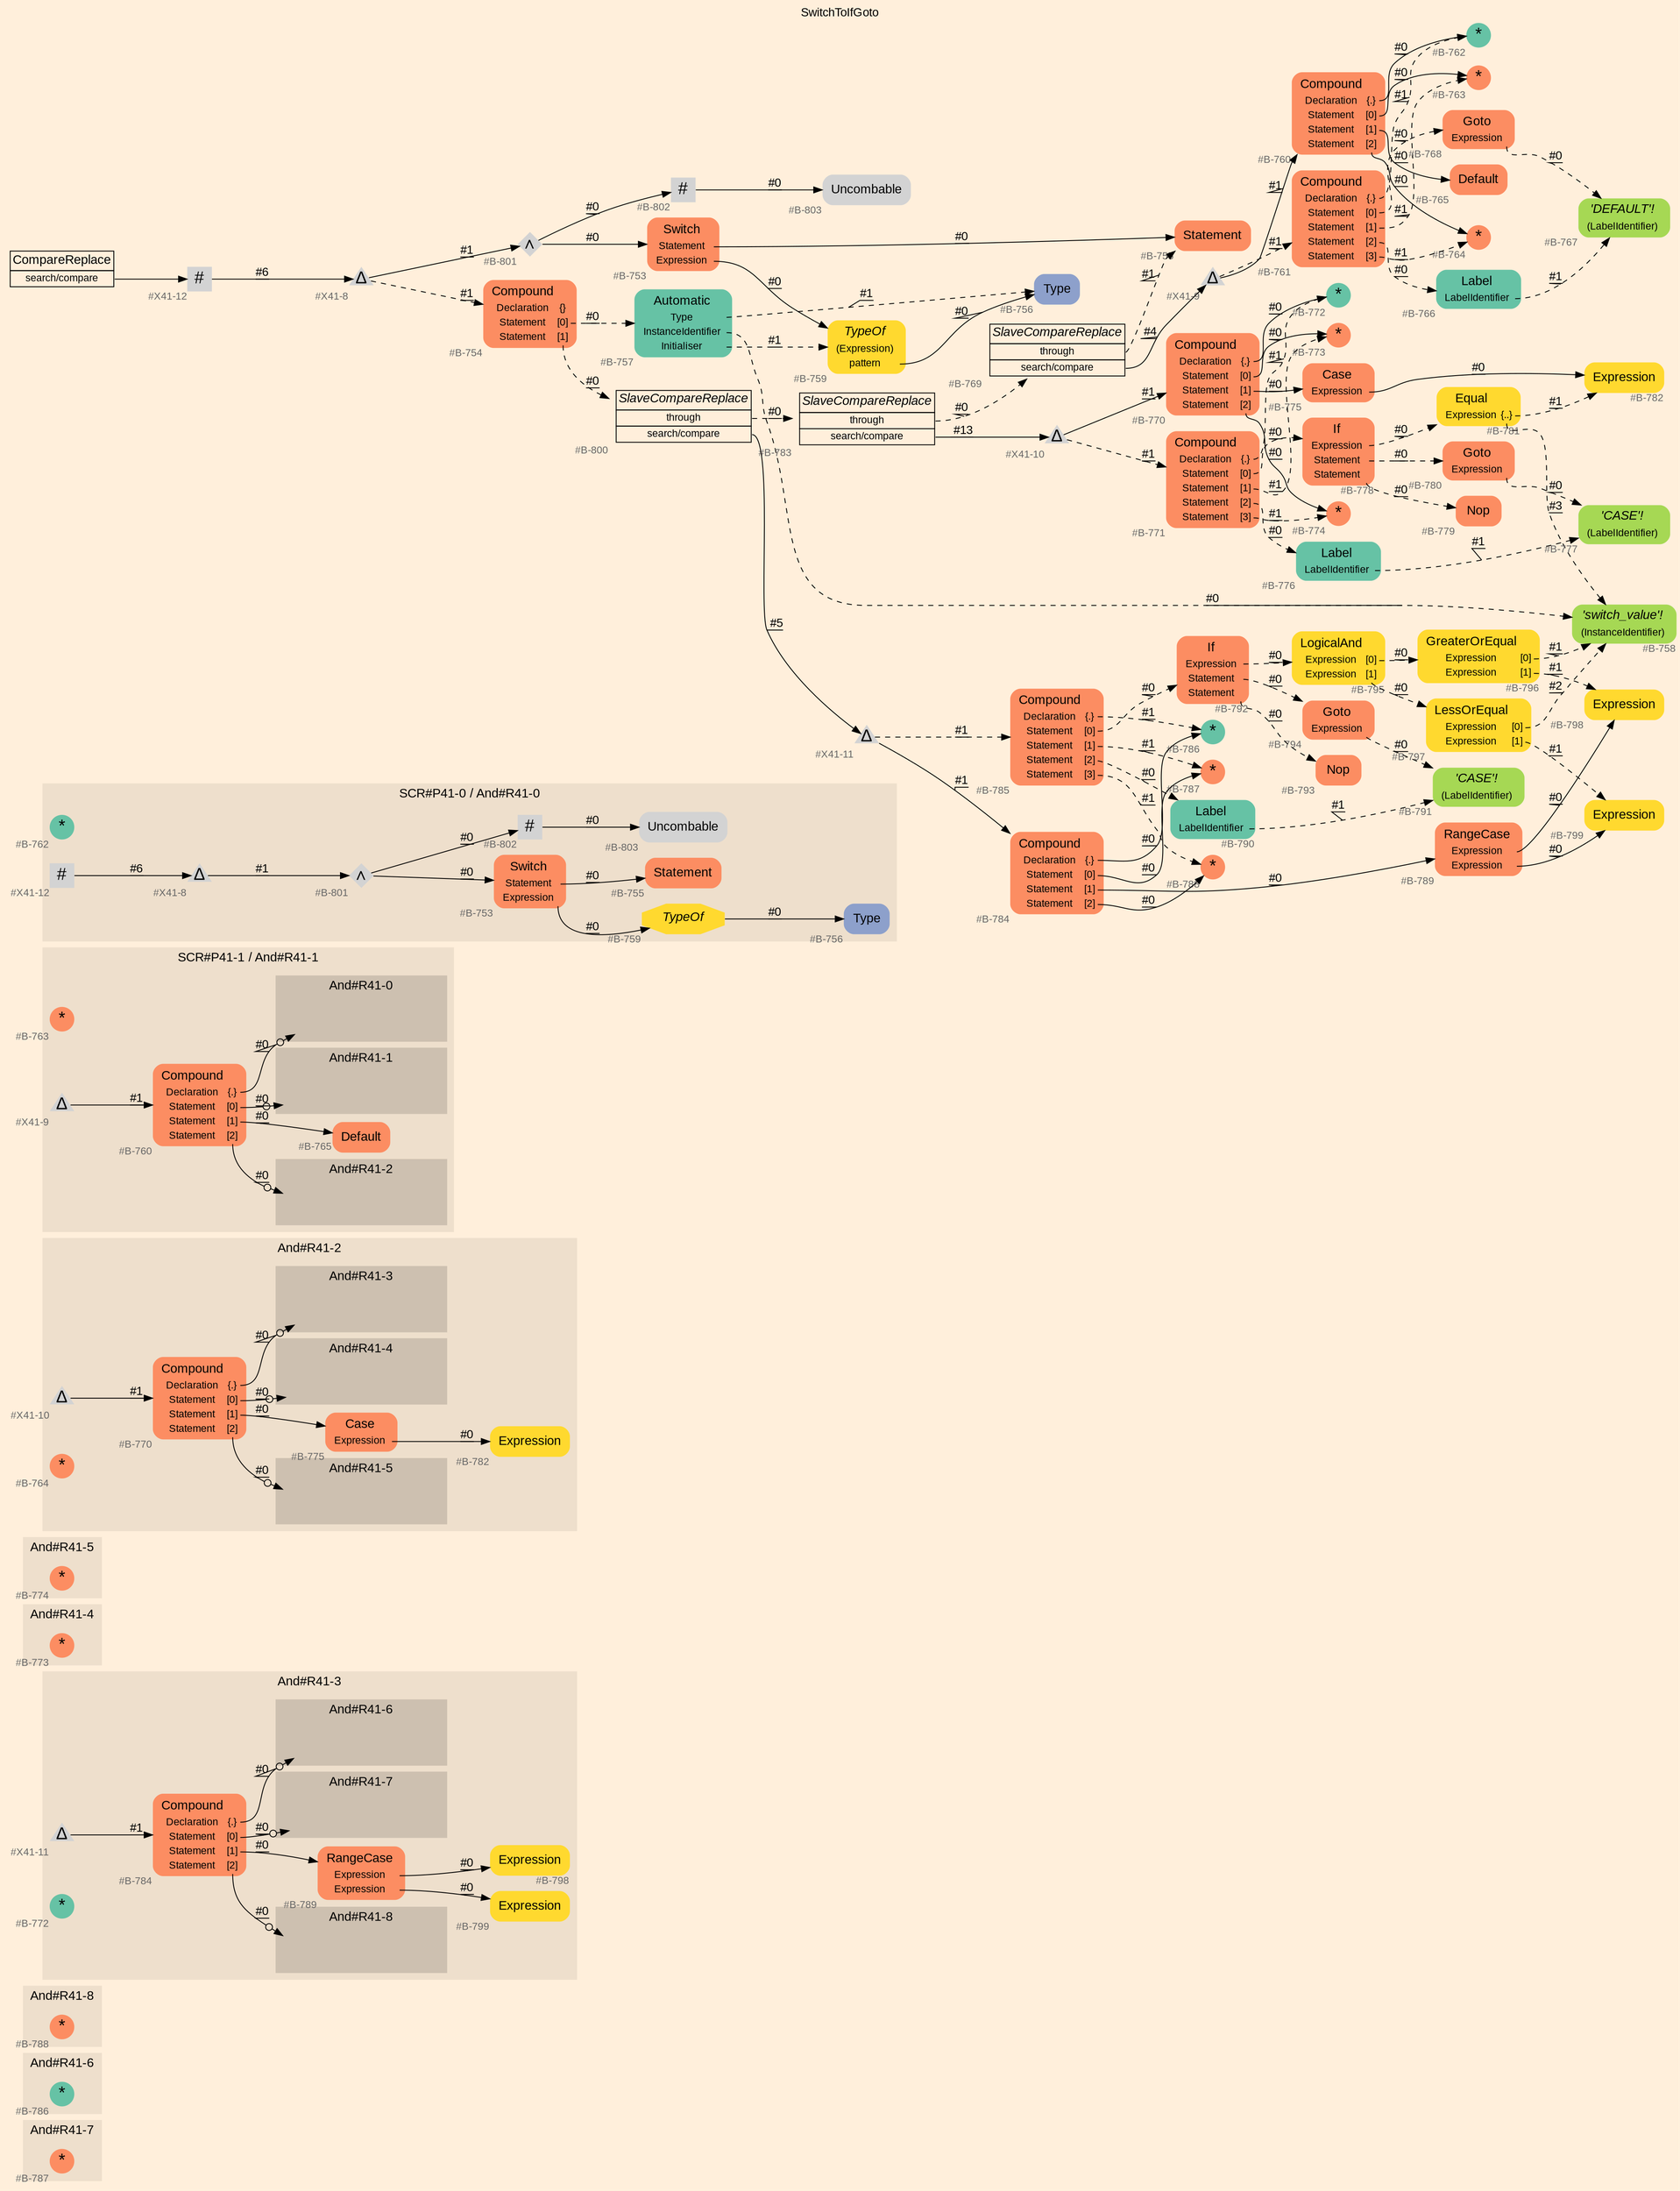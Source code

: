 digraph "SwitchToIfGoto" {
label = "SwitchToIfGoto"
labelloc = t
graph [
    rankdir = "LR"
    ranksep = 0.3
    bgcolor = antiquewhite1
    color = black
    fontcolor = black
    fontname = "Arial"
];
node [
    fontname = "Arial"
];
edge [
    fontname = "Arial"
];

// -------------------- figure And#R41-7 --------------------
// -------- region And#R41-7 ----------
subgraph "clusterAnd#R41-7" {
    label = "And#R41-7"
    style = "filled"
    color = antiquewhite2
    fontsize = "15"
    // -------- block And#R41-7/#B-787 ----------
    "And#R41-7/#B-787" [
        fillcolor = "/set28/2"
        xlabel = "#B-787"
        fontsize = "12"
        fontcolor = grey40
        shape = "circle"
        label = <<FONT COLOR="black" POINT-SIZE="20">*</FONT>>
        style = "filled"
        penwidth = 0.0
        fixedsize = true
        width = 0.4
        height = 0.4
    ];
    
}


// -------------------- figure And#R41-6 --------------------
// -------- region And#R41-6 ----------
subgraph "clusterAnd#R41-6" {
    label = "And#R41-6"
    style = "filled"
    color = antiquewhite2
    fontsize = "15"
    // -------- block And#R41-6/#B-786 ----------
    "And#R41-6/#B-786" [
        fillcolor = "/set28/1"
        xlabel = "#B-786"
        fontsize = "12"
        fontcolor = grey40
        shape = "circle"
        label = <<FONT COLOR="black" POINT-SIZE="20">*</FONT>>
        style = "filled"
        penwidth = 0.0
        fixedsize = true
        width = 0.4
        height = 0.4
    ];
    
}


// -------------------- figure And#R41-8 --------------------
// -------- region And#R41-8 ----------
subgraph "clusterAnd#R41-8" {
    label = "And#R41-8"
    style = "filled"
    color = antiquewhite2
    fontsize = "15"
    // -------- block And#R41-8/#B-788 ----------
    "And#R41-8/#B-788" [
        fillcolor = "/set28/2"
        xlabel = "#B-788"
        fontsize = "12"
        fontcolor = grey40
        shape = "circle"
        label = <<FONT COLOR="black" POINT-SIZE="20">*</FONT>>
        style = "filled"
        penwidth = 0.0
        fixedsize = true
        width = 0.4
        height = 0.4
    ];
    
}


// -------------------- figure And#R41-3 --------------------
// -------- region And#R41-3 ----------
subgraph "clusterAnd#R41-3" {
    label = "SCR#P41-3 / And#R41-3"
    style = "filled"
    color = antiquewhite2
    fontsize = "15"
    // -------- block And#R41-3/#B-798 ----------
    "And#R41-3/#B-798" [
        fillcolor = "/set28/6"
        xlabel = "#B-798"
        fontsize = "12"
        fontcolor = grey40
        shape = "plaintext"
        label = <<TABLE BORDER="0" CELLBORDER="0" CELLSPACING="0">
         <TR><TD><FONT COLOR="black" POINT-SIZE="15">Expression</FONT></TD></TR>
        </TABLE>>
        style = "rounded,filled"
    ];
    
    // -------- block And#R41-3/#B-799 ----------
    "And#R41-3/#B-799" [
        fillcolor = "/set28/6"
        xlabel = "#B-799"
        fontsize = "12"
        fontcolor = grey40
        shape = "plaintext"
        label = <<TABLE BORDER="0" CELLBORDER="0" CELLSPACING="0">
         <TR><TD><FONT COLOR="black" POINT-SIZE="15">Expression</FONT></TD></TR>
        </TABLE>>
        style = "rounded,filled"
    ];
    
    // -------- block And#R41-3/#B-784 ----------
    "And#R41-3/#B-784" [
        fillcolor = "/set28/2"
        xlabel = "#B-784"
        fontsize = "12"
        fontcolor = grey40
        shape = "plaintext"
        label = <<TABLE BORDER="0" CELLBORDER="0" CELLSPACING="0">
         <TR><TD><FONT COLOR="black" POINT-SIZE="15">Compound</FONT></TD></TR>
         <TR><TD><FONT COLOR="black" POINT-SIZE="12">Declaration</FONT></TD><TD PORT="port0"><FONT COLOR="black" POINT-SIZE="12">{.}</FONT></TD></TR>
         <TR><TD><FONT COLOR="black" POINT-SIZE="12">Statement</FONT></TD><TD PORT="port1"><FONT COLOR="black" POINT-SIZE="12">[0]</FONT></TD></TR>
         <TR><TD><FONT COLOR="black" POINT-SIZE="12">Statement</FONT></TD><TD PORT="port2"><FONT COLOR="black" POINT-SIZE="12">[1]</FONT></TD></TR>
         <TR><TD><FONT COLOR="black" POINT-SIZE="12">Statement</FONT></TD><TD PORT="port3"><FONT COLOR="black" POINT-SIZE="12">[2]</FONT></TD></TR>
        </TABLE>>
        style = "rounded,filled"
    ];
    
    // -------- block And#R41-3/#B-789 ----------
    "And#R41-3/#B-789" [
        fillcolor = "/set28/2"
        xlabel = "#B-789"
        fontsize = "12"
        fontcolor = grey40
        shape = "plaintext"
        label = <<TABLE BORDER="0" CELLBORDER="0" CELLSPACING="0">
         <TR><TD><FONT COLOR="black" POINT-SIZE="15">RangeCase</FONT></TD></TR>
         <TR><TD><FONT COLOR="black" POINT-SIZE="12">Expression</FONT></TD><TD PORT="port0"></TD></TR>
         <TR><TD><FONT COLOR="black" POINT-SIZE="12">Expression</FONT></TD><TD PORT="port1"></TD></TR>
        </TABLE>>
        style = "rounded,filled"
    ];
    
    // -------- block And#R41-3/#X41-11 ----------
    "And#R41-3/#X41-11" [
        xlabel = "#X41-11"
        fontsize = "12"
        fontcolor = grey40
        shape = "triangle"
        label = <<FONT COLOR="black" POINT-SIZE="20">Δ</FONT>>
        style = "filled"
        penwidth = 0.0
        fixedsize = true
        width = 0.4
        height = 0.4
    ];
    
    // -------- region And#R41-3/And#R41-6 ----------
    subgraph "clusterAnd#R41-3/And#R41-6" {
        label = "And#R41-6"
        style = "filled"
        color = antiquewhite3
        fontsize = "15"
        // -------- block And#R41-3/And#R41-6/#B-786 ----------
        "And#R41-3/And#R41-6/#B-786" [
            fillcolor = "/set28/1"
            xlabel = "#B-786"
            fontsize = "12"
            fontcolor = grey40
            shape = "none"
            style = "invisible"
        ];
        
    }
    
    // -------- region And#R41-3/And#R41-7 ----------
    subgraph "clusterAnd#R41-3/And#R41-7" {
        label = "And#R41-7"
        style = "filled"
        color = antiquewhite3
        fontsize = "15"
        // -------- block And#R41-3/And#R41-7/#B-787 ----------
        "And#R41-3/And#R41-7/#B-787" [
            fillcolor = "/set28/2"
            xlabel = "#B-787"
            fontsize = "12"
            fontcolor = grey40
            shape = "none"
            style = "invisible"
        ];
        
    }
    
    // -------- region And#R41-3/And#R41-8 ----------
    subgraph "clusterAnd#R41-3/And#R41-8" {
        label = "And#R41-8"
        style = "filled"
        color = antiquewhite3
        fontsize = "15"
        // -------- block And#R41-3/And#R41-8/#B-788 ----------
        "And#R41-3/And#R41-8/#B-788" [
            fillcolor = "/set28/2"
            xlabel = "#B-788"
            fontsize = "12"
            fontcolor = grey40
            shape = "none"
            style = "invisible"
        ];
        
    }
    
}

"And#R41-3/#B-784":port0 -> "And#R41-3/And#R41-6/#B-786" [
    arrowhead="normalnoneodot"
    label = "#0"
    decorate = true
    color = black
    fontcolor = black
];

"And#R41-3/#B-784":port1 -> "And#R41-3/And#R41-7/#B-787" [
    arrowhead="normalnoneodot"
    label = "#0"
    decorate = true
    color = black
    fontcolor = black
];

"And#R41-3/#B-784":port2 -> "And#R41-3/#B-789" [
    label = "#0"
    decorate = true
    color = black
    fontcolor = black
];

"And#R41-3/#B-784":port3 -> "And#R41-3/And#R41-8/#B-788" [
    arrowhead="normalnoneodot"
    label = "#0"
    decorate = true
    color = black
    fontcolor = black
];

"And#R41-3/#B-789":port0 -> "And#R41-3/#B-798" [
    label = "#0"
    decorate = true
    color = black
    fontcolor = black
];

"And#R41-3/#B-789":port1 -> "And#R41-3/#B-799" [
    label = "#0"
    decorate = true
    color = black
    fontcolor = black
];

"And#R41-3/#X41-11" -> "And#R41-3/#B-784" [
    label = "#1"
    decorate = true
    color = black
    fontcolor = black
];


// -------------------- figure And#R41-4 --------------------
// -------- region And#R41-4 ----------
subgraph "clusterAnd#R41-4" {
    label = "And#R41-4"
    style = "filled"
    color = antiquewhite2
    fontsize = "15"
    // -------- block And#R41-4/#B-773 ----------
    "And#R41-4/#B-773" [
        fillcolor = "/set28/2"
        xlabel = "#B-773"
        fontsize = "12"
        fontcolor = grey40
        shape = "circle"
        label = <<FONT COLOR="black" POINT-SIZE="20">*</FONT>>
        style = "filled"
        penwidth = 0.0
        fixedsize = true
        width = 0.4
        height = 0.4
    ];
    
}


// -------------------- figure And#R41-3 --------------------
// -------- region And#R41-3 ----------
subgraph "clusterAnd#R41-3" {
    label = "And#R41-3"
    style = "filled"
    color = antiquewhite2
    fontsize = "15"
    // -------- block And#R41-3/#B-772 ----------
    "And#R41-3/#B-772" [
        fillcolor = "/set28/1"
        xlabel = "#B-772"
        fontsize = "12"
        fontcolor = grey40
        shape = "circle"
        label = <<FONT COLOR="black" POINT-SIZE="20">*</FONT>>
        style = "filled"
        penwidth = 0.0
        fixedsize = true
        width = 0.4
        height = 0.4
    ];
    
}


// -------------------- figure And#R41-5 --------------------
// -------- region And#R41-5 ----------
subgraph "clusterAnd#R41-5" {
    label = "And#R41-5"
    style = "filled"
    color = antiquewhite2
    fontsize = "15"
    // -------- block And#R41-5/#B-774 ----------
    "And#R41-5/#B-774" [
        fillcolor = "/set28/2"
        xlabel = "#B-774"
        fontsize = "12"
        fontcolor = grey40
        shape = "circle"
        label = <<FONT COLOR="black" POINT-SIZE="20">*</FONT>>
        style = "filled"
        penwidth = 0.0
        fixedsize = true
        width = 0.4
        height = 0.4
    ];
    
}


// -------------------- figure And#R41-2 --------------------
// -------- region And#R41-2 ----------
subgraph "clusterAnd#R41-2" {
    label = "SCR#P41-2 / And#R41-2"
    style = "filled"
    color = antiquewhite2
    fontsize = "15"
    // -------- block And#R41-2/#B-775 ----------
    "And#R41-2/#B-775" [
        fillcolor = "/set28/2"
        xlabel = "#B-775"
        fontsize = "12"
        fontcolor = grey40
        shape = "plaintext"
        label = <<TABLE BORDER="0" CELLBORDER="0" CELLSPACING="0">
         <TR><TD><FONT COLOR="black" POINT-SIZE="15">Case</FONT></TD></TR>
         <TR><TD><FONT COLOR="black" POINT-SIZE="12">Expression</FONT></TD><TD PORT="port0"></TD></TR>
        </TABLE>>
        style = "rounded,filled"
    ];
    
    // -------- block And#R41-2/#B-782 ----------
    "And#R41-2/#B-782" [
        fillcolor = "/set28/6"
        xlabel = "#B-782"
        fontsize = "12"
        fontcolor = grey40
        shape = "plaintext"
        label = <<TABLE BORDER="0" CELLBORDER="0" CELLSPACING="0">
         <TR><TD><FONT COLOR="black" POINT-SIZE="15">Expression</FONT></TD></TR>
        </TABLE>>
        style = "rounded,filled"
    ];
    
    // -------- block And#R41-2/#B-770 ----------
    "And#R41-2/#B-770" [
        fillcolor = "/set28/2"
        xlabel = "#B-770"
        fontsize = "12"
        fontcolor = grey40
        shape = "plaintext"
        label = <<TABLE BORDER="0" CELLBORDER="0" CELLSPACING="0">
         <TR><TD><FONT COLOR="black" POINT-SIZE="15">Compound</FONT></TD></TR>
         <TR><TD><FONT COLOR="black" POINT-SIZE="12">Declaration</FONT></TD><TD PORT="port0"><FONT COLOR="black" POINT-SIZE="12">{.}</FONT></TD></TR>
         <TR><TD><FONT COLOR="black" POINT-SIZE="12">Statement</FONT></TD><TD PORT="port1"><FONT COLOR="black" POINT-SIZE="12">[0]</FONT></TD></TR>
         <TR><TD><FONT COLOR="black" POINT-SIZE="12">Statement</FONT></TD><TD PORT="port2"><FONT COLOR="black" POINT-SIZE="12">[1]</FONT></TD></TR>
         <TR><TD><FONT COLOR="black" POINT-SIZE="12">Statement</FONT></TD><TD PORT="port3"><FONT COLOR="black" POINT-SIZE="12">[2]</FONT></TD></TR>
        </TABLE>>
        style = "rounded,filled"
    ];
    
    // -------- block And#R41-2/#X41-10 ----------
    "And#R41-2/#X41-10" [
        xlabel = "#X41-10"
        fontsize = "12"
        fontcolor = grey40
        shape = "triangle"
        label = <<FONT COLOR="black" POINT-SIZE="20">Δ</FONT>>
        style = "filled"
        penwidth = 0.0
        fixedsize = true
        width = 0.4
        height = 0.4
    ];
    
    // -------- region And#R41-2/And#R41-3 ----------
    subgraph "clusterAnd#R41-2/And#R41-3" {
        label = "And#R41-3"
        style = "filled"
        color = antiquewhite3
        fontsize = "15"
        // -------- block And#R41-2/And#R41-3/#B-772 ----------
        "And#R41-2/And#R41-3/#B-772" [
            fillcolor = "/set28/1"
            xlabel = "#B-772"
            fontsize = "12"
            fontcolor = grey40
            shape = "none"
            style = "invisible"
        ];
        
    }
    
    // -------- region And#R41-2/And#R41-4 ----------
    subgraph "clusterAnd#R41-2/And#R41-4" {
        label = "And#R41-4"
        style = "filled"
        color = antiquewhite3
        fontsize = "15"
        // -------- block And#R41-2/And#R41-4/#B-773 ----------
        "And#R41-2/And#R41-4/#B-773" [
            fillcolor = "/set28/2"
            xlabel = "#B-773"
            fontsize = "12"
            fontcolor = grey40
            shape = "none"
            style = "invisible"
        ];
        
    }
    
    // -------- region And#R41-2/And#R41-5 ----------
    subgraph "clusterAnd#R41-2/And#R41-5" {
        label = "And#R41-5"
        style = "filled"
        color = antiquewhite3
        fontsize = "15"
        // -------- block And#R41-2/And#R41-5/#B-774 ----------
        "And#R41-2/And#R41-5/#B-774" [
            fillcolor = "/set28/2"
            xlabel = "#B-774"
            fontsize = "12"
            fontcolor = grey40
            shape = "none"
            style = "invisible"
        ];
        
    }
    
}

"And#R41-2/#B-775":port0 -> "And#R41-2/#B-782" [
    label = "#0"
    decorate = true
    color = black
    fontcolor = black
];

"And#R41-2/#B-770":port0 -> "And#R41-2/And#R41-3/#B-772" [
    arrowhead="normalnoneodot"
    label = "#0"
    decorate = true
    color = black
    fontcolor = black
];

"And#R41-2/#B-770":port1 -> "And#R41-2/And#R41-4/#B-773" [
    arrowhead="normalnoneodot"
    label = "#0"
    decorate = true
    color = black
    fontcolor = black
];

"And#R41-2/#B-770":port2 -> "And#R41-2/#B-775" [
    label = "#0"
    decorate = true
    color = black
    fontcolor = black
];

"And#R41-2/#B-770":port3 -> "And#R41-2/And#R41-5/#B-774" [
    arrowhead="normalnoneodot"
    label = "#0"
    decorate = true
    color = black
    fontcolor = black
];

"And#R41-2/#X41-10" -> "And#R41-2/#B-770" [
    label = "#1"
    decorate = true
    color = black
    fontcolor = black
];


// -------------------- figure And#R41-1 --------------------
// -------- region And#R41-1 ----------
subgraph "clusterAnd#R41-1" {
    label = "And#R41-1"
    style = "filled"
    color = antiquewhite2
    fontsize = "15"
    // -------- block And#R41-1/#B-763 ----------
    "And#R41-1/#B-763" [
        fillcolor = "/set28/2"
        xlabel = "#B-763"
        fontsize = "12"
        fontcolor = grey40
        shape = "circle"
        label = <<FONT COLOR="black" POINT-SIZE="20">*</FONT>>
        style = "filled"
        penwidth = 0.0
        fixedsize = true
        width = 0.4
        height = 0.4
    ];
    
}


// -------------------- figure And#R41-0 --------------------
// -------- region And#R41-0 ----------
subgraph "clusterAnd#R41-0" {
    label = "And#R41-0"
    style = "filled"
    color = antiquewhite2
    fontsize = "15"
    // -------- block And#R41-0/#B-762 ----------
    "And#R41-0/#B-762" [
        fillcolor = "/set28/1"
        xlabel = "#B-762"
        fontsize = "12"
        fontcolor = grey40
        shape = "circle"
        label = <<FONT COLOR="black" POINT-SIZE="20">*</FONT>>
        style = "filled"
        penwidth = 0.0
        fixedsize = true
        width = 0.4
        height = 0.4
    ];
    
}


// -------------------- figure And#R41-2 --------------------
// -------- region And#R41-2 ----------
subgraph "clusterAnd#R41-2" {
    label = "And#R41-2"
    style = "filled"
    color = antiquewhite2
    fontsize = "15"
    // -------- block And#R41-2/#B-764 ----------
    "And#R41-2/#B-764" [
        fillcolor = "/set28/2"
        xlabel = "#B-764"
        fontsize = "12"
        fontcolor = grey40
        shape = "circle"
        label = <<FONT COLOR="black" POINT-SIZE="20">*</FONT>>
        style = "filled"
        penwidth = 0.0
        fixedsize = true
        width = 0.4
        height = 0.4
    ];
    
}


// -------------------- figure And#R41-1 --------------------
// -------- region And#R41-1 ----------
subgraph "clusterAnd#R41-1" {
    label = "SCR#P41-1 / And#R41-1"
    style = "filled"
    color = antiquewhite2
    fontsize = "15"
    // -------- block And#R41-1/#B-760 ----------
    "And#R41-1/#B-760" [
        fillcolor = "/set28/2"
        xlabel = "#B-760"
        fontsize = "12"
        fontcolor = grey40
        shape = "plaintext"
        label = <<TABLE BORDER="0" CELLBORDER="0" CELLSPACING="0">
         <TR><TD><FONT COLOR="black" POINT-SIZE="15">Compound</FONT></TD></TR>
         <TR><TD><FONT COLOR="black" POINT-SIZE="12">Declaration</FONT></TD><TD PORT="port0"><FONT COLOR="black" POINT-SIZE="12">{.}</FONT></TD></TR>
         <TR><TD><FONT COLOR="black" POINT-SIZE="12">Statement</FONT></TD><TD PORT="port1"><FONT COLOR="black" POINT-SIZE="12">[0]</FONT></TD></TR>
         <TR><TD><FONT COLOR="black" POINT-SIZE="12">Statement</FONT></TD><TD PORT="port2"><FONT COLOR="black" POINT-SIZE="12">[1]</FONT></TD></TR>
         <TR><TD><FONT COLOR="black" POINT-SIZE="12">Statement</FONT></TD><TD PORT="port3"><FONT COLOR="black" POINT-SIZE="12">[2]</FONT></TD></TR>
        </TABLE>>
        style = "rounded,filled"
    ];
    
    // -------- block And#R41-1/#X41-9 ----------
    "And#R41-1/#X41-9" [
        xlabel = "#X41-9"
        fontsize = "12"
        fontcolor = grey40
        shape = "triangle"
        label = <<FONT COLOR="black" POINT-SIZE="20">Δ</FONT>>
        style = "filled"
        penwidth = 0.0
        fixedsize = true
        width = 0.4
        height = 0.4
    ];
    
    // -------- block And#R41-1/#B-765 ----------
    "And#R41-1/#B-765" [
        fillcolor = "/set28/2"
        xlabel = "#B-765"
        fontsize = "12"
        fontcolor = grey40
        shape = "plaintext"
        label = <<TABLE BORDER="0" CELLBORDER="0" CELLSPACING="0">
         <TR><TD><FONT COLOR="black" POINT-SIZE="15">Default</FONT></TD></TR>
        </TABLE>>
        style = "rounded,filled"
    ];
    
    // -------- region And#R41-1/And#R41-0 ----------
    subgraph "clusterAnd#R41-1/And#R41-0" {
        label = "And#R41-0"
        style = "filled"
        color = antiquewhite3
        fontsize = "15"
        // -------- block And#R41-1/And#R41-0/#B-762 ----------
        "And#R41-1/And#R41-0/#B-762" [
            fillcolor = "/set28/1"
            xlabel = "#B-762"
            fontsize = "12"
            fontcolor = grey40
            shape = "none"
            style = "invisible"
        ];
        
    }
    
    // -------- region And#R41-1/And#R41-1 ----------
    subgraph "clusterAnd#R41-1/And#R41-1" {
        label = "And#R41-1"
        style = "filled"
        color = antiquewhite3
        fontsize = "15"
        // -------- block And#R41-1/And#R41-1/#B-763 ----------
        "And#R41-1/And#R41-1/#B-763" [
            fillcolor = "/set28/2"
            xlabel = "#B-763"
            fontsize = "12"
            fontcolor = grey40
            shape = "none"
            style = "invisible"
        ];
        
    }
    
    // -------- region And#R41-1/And#R41-2 ----------
    subgraph "clusterAnd#R41-1/And#R41-2" {
        label = "And#R41-2"
        style = "filled"
        color = antiquewhite3
        fontsize = "15"
        // -------- block And#R41-1/And#R41-2/#B-764 ----------
        "And#R41-1/And#R41-2/#B-764" [
            fillcolor = "/set28/2"
            xlabel = "#B-764"
            fontsize = "12"
            fontcolor = grey40
            shape = "none"
            style = "invisible"
        ];
        
    }
    
}

"And#R41-1/#B-760":port0 -> "And#R41-1/And#R41-0/#B-762" [
    arrowhead="normalnoneodot"
    label = "#0"
    decorate = true
    color = black
    fontcolor = black
];

"And#R41-1/#B-760":port1 -> "And#R41-1/And#R41-1/#B-763" [
    arrowhead="normalnoneodot"
    label = "#0"
    decorate = true
    color = black
    fontcolor = black
];

"And#R41-1/#B-760":port2 -> "And#R41-1/#B-765" [
    label = "#0"
    decorate = true
    color = black
    fontcolor = black
];

"And#R41-1/#B-760":port3 -> "And#R41-1/And#R41-2/#B-764" [
    arrowhead="normalnoneodot"
    label = "#0"
    decorate = true
    color = black
    fontcolor = black
];

"And#R41-1/#X41-9" -> "And#R41-1/#B-760" [
    label = "#1"
    decorate = true
    color = black
    fontcolor = black
];


// -------------------- figure And#R41-0 --------------------
// -------- region And#R41-0 ----------
subgraph "clusterAnd#R41-0" {
    label = "SCR#P41-0 / And#R41-0"
    style = "filled"
    color = antiquewhite2
    fontsize = "15"
    // -------- block And#R41-0/#B-753 ----------
    "And#R41-0/#B-753" [
        fillcolor = "/set28/2"
        xlabel = "#B-753"
        fontsize = "12"
        fontcolor = grey40
        shape = "plaintext"
        label = <<TABLE BORDER="0" CELLBORDER="0" CELLSPACING="0">
         <TR><TD><FONT COLOR="black" POINT-SIZE="15">Switch</FONT></TD></TR>
         <TR><TD><FONT COLOR="black" POINT-SIZE="12">Statement</FONT></TD><TD PORT="port0"></TD></TR>
         <TR><TD><FONT COLOR="black" POINT-SIZE="12">Expression</FONT></TD><TD PORT="port1"></TD></TR>
        </TABLE>>
        style = "rounded,filled"
    ];
    
    // -------- block And#R41-0/#X41-12 ----------
    "And#R41-0/#X41-12" [
        xlabel = "#X41-12"
        fontsize = "12"
        fontcolor = grey40
        shape = "square"
        label = <<FONT COLOR="black" POINT-SIZE="20">#</FONT>>
        style = "filled"
        penwidth = 0.0
        fixedsize = true
        width = 0.4
        height = 0.4
    ];
    
    // -------- block And#R41-0/#B-802 ----------
    "And#R41-0/#B-802" [
        xlabel = "#B-802"
        fontsize = "12"
        fontcolor = grey40
        shape = "square"
        label = <<FONT COLOR="black" POINT-SIZE="20">#</FONT>>
        style = "filled"
        penwidth = 0.0
        fixedsize = true
        width = 0.4
        height = 0.4
    ];
    
    // -------- block And#R41-0/#X41-8 ----------
    "And#R41-0/#X41-8" [
        xlabel = "#X41-8"
        fontsize = "12"
        fontcolor = grey40
        shape = "triangle"
        label = <<FONT COLOR="black" POINT-SIZE="20">Δ</FONT>>
        style = "filled"
        penwidth = 0.0
        fixedsize = true
        width = 0.4
        height = 0.4
    ];
    
    // -------- block And#R41-0/#B-801 ----------
    "And#R41-0/#B-801" [
        xlabel = "#B-801"
        fontsize = "12"
        fontcolor = grey40
        shape = "diamond"
        label = <<FONT COLOR="black" POINT-SIZE="20">∧</FONT>>
        style = "filled"
        penwidth = 0.0
        fixedsize = true
        width = 0.4
        height = 0.4
    ];
    
    // -------- block And#R41-0/#B-755 ----------
    "And#R41-0/#B-755" [
        fillcolor = "/set28/2"
        xlabel = "#B-755"
        fontsize = "12"
        fontcolor = grey40
        shape = "plaintext"
        label = <<TABLE BORDER="0" CELLBORDER="0" CELLSPACING="0">
         <TR><TD><FONT COLOR="black" POINT-SIZE="15">Statement</FONT></TD></TR>
        </TABLE>>
        style = "rounded,filled"
    ];
    
    // -------- block And#R41-0/#B-803 ----------
    "And#R41-0/#B-803" [
        xlabel = "#B-803"
        fontsize = "12"
        fontcolor = grey40
        shape = "plaintext"
        label = <<TABLE BORDER="0" CELLBORDER="0" CELLSPACING="0">
         <TR><TD><FONT COLOR="black" POINT-SIZE="15">Uncombable</FONT></TD></TR>
        </TABLE>>
        style = "rounded,filled"
    ];
    
    // -------- block And#R41-0/#B-756 ----------
    "And#R41-0/#B-756" [
        fillcolor = "/set28/3"
        xlabel = "#B-756"
        fontsize = "12"
        fontcolor = grey40
        shape = "plaintext"
        label = <<TABLE BORDER="0" CELLBORDER="0" CELLSPACING="0">
         <TR><TD><FONT COLOR="black" POINT-SIZE="15">Type</FONT></TD></TR>
        </TABLE>>
        style = "rounded,filled"
    ];
    
    // -------- block And#R41-0/#B-759 ----------
    "And#R41-0/#B-759" [
        fillcolor = "/set28/6"
        xlabel = "#B-759"
        fontsize = "12"
        fontcolor = grey40
        shape = "octagon"
        label = <<FONT COLOR="black" POINT-SIZE="15"><I>TypeOf</I></FONT>>
        style = "filled"
        penwidth = 0.0
    ];
    
}

"And#R41-0/#B-753":port0 -> "And#R41-0/#B-755" [
    label = "#0"
    decorate = true
    color = black
    fontcolor = black
];

"And#R41-0/#B-753":port1 -> "And#R41-0/#B-759" [
    label = "#0"
    decorate = true
    color = black
    fontcolor = black
];

"And#R41-0/#X41-12" -> "And#R41-0/#X41-8" [
    label = "#6"
    decorate = true
    color = black
    fontcolor = black
];

"And#R41-0/#B-802" -> "And#R41-0/#B-803" [
    label = "#0"
    decorate = true
    color = black
    fontcolor = black
];

"And#R41-0/#X41-8" -> "And#R41-0/#B-801" [
    label = "#1"
    decorate = true
    color = black
    fontcolor = black
];

"And#R41-0/#B-801" -> "And#R41-0/#B-753" [
    label = "#0"
    decorate = true
    color = black
    fontcolor = black
];

"And#R41-0/#B-801" -> "And#R41-0/#B-802" [
    label = "#0"
    decorate = true
    color = black
    fontcolor = black
];

"And#R41-0/#B-759" -> "And#R41-0/#B-756" [
    label = "#0"
    decorate = true
    color = black
    fontcolor = black
];


// -------------------- transformation figure --------------------
// -------- block CR#X41-13 ----------
"CR#X41-13" [
    fillcolor = antiquewhite1
    fontsize = "12"
    fontcolor = grey40
    shape = "plaintext"
    label = <<TABLE BORDER="0" CELLBORDER="1" CELLSPACING="0">
     <TR><TD><FONT COLOR="black" POINT-SIZE="15">CompareReplace</FONT></TD></TR>
     <TR><TD PORT="port0"><FONT COLOR="black" POINT-SIZE="12">search/compare</FONT></TD></TR>
    </TABLE>>
    style = "filled"
    color = black
];

// -------- block #X41-12 ----------
"#X41-12" [
    xlabel = "#X41-12"
    fontsize = "12"
    fontcolor = grey40
    shape = "square"
    label = <<FONT COLOR="black" POINT-SIZE="20">#</FONT>>
    style = "filled"
    penwidth = 0.0
    fixedsize = true
    width = 0.4
    height = 0.4
];

// -------- block #X41-8 ----------
"#X41-8" [
    xlabel = "#X41-8"
    fontsize = "12"
    fontcolor = grey40
    shape = "triangle"
    label = <<FONT COLOR="black" POINT-SIZE="20">Δ</FONT>>
    style = "filled"
    penwidth = 0.0
    fixedsize = true
    width = 0.4
    height = 0.4
];

// -------- block #B-801 ----------
"#B-801" [
    xlabel = "#B-801"
    fontsize = "12"
    fontcolor = grey40
    shape = "diamond"
    label = <<FONT COLOR="black" POINT-SIZE="20">∧</FONT>>
    style = "filled"
    penwidth = 0.0
    fixedsize = true
    width = 0.4
    height = 0.4
];

// -------- block #B-753 ----------
"#B-753" [
    fillcolor = "/set28/2"
    xlabel = "#B-753"
    fontsize = "12"
    fontcolor = grey40
    shape = "plaintext"
    label = <<TABLE BORDER="0" CELLBORDER="0" CELLSPACING="0">
     <TR><TD><FONT COLOR="black" POINT-SIZE="15">Switch</FONT></TD></TR>
     <TR><TD><FONT COLOR="black" POINT-SIZE="12">Statement</FONT></TD><TD PORT="port0"></TD></TR>
     <TR><TD><FONT COLOR="black" POINT-SIZE="12">Expression</FONT></TD><TD PORT="port1"></TD></TR>
    </TABLE>>
    style = "rounded,filled"
];

// -------- block #B-755 ----------
"#B-755" [
    fillcolor = "/set28/2"
    xlabel = "#B-755"
    fontsize = "12"
    fontcolor = grey40
    shape = "plaintext"
    label = <<TABLE BORDER="0" CELLBORDER="0" CELLSPACING="0">
     <TR><TD><FONT COLOR="black" POINT-SIZE="15">Statement</FONT></TD></TR>
    </TABLE>>
    style = "rounded,filled"
];

// -------- block #B-759 ----------
"#B-759" [
    fillcolor = "/set28/6"
    xlabel = "#B-759"
    fontsize = "12"
    fontcolor = grey40
    shape = "plaintext"
    label = <<TABLE BORDER="0" CELLBORDER="0" CELLSPACING="0">
     <TR><TD><FONT COLOR="black" POINT-SIZE="15"><I>TypeOf</I></FONT></TD></TR>
     <TR><TD><FONT COLOR="black" POINT-SIZE="12">(Expression)</FONT></TD><TD PORT="port0"></TD></TR>
     <TR><TD><FONT COLOR="black" POINT-SIZE="12">pattern</FONT></TD><TD PORT="port1"></TD></TR>
    </TABLE>>
    style = "rounded,filled"
];

// -------- block #B-756 ----------
"#B-756" [
    fillcolor = "/set28/3"
    xlabel = "#B-756"
    fontsize = "12"
    fontcolor = grey40
    shape = "plaintext"
    label = <<TABLE BORDER="0" CELLBORDER="0" CELLSPACING="0">
     <TR><TD><FONT COLOR="black" POINT-SIZE="15">Type</FONT></TD></TR>
    </TABLE>>
    style = "rounded,filled"
];

// -------- block #B-802 ----------
"#B-802" [
    xlabel = "#B-802"
    fontsize = "12"
    fontcolor = grey40
    shape = "square"
    label = <<FONT COLOR="black" POINT-SIZE="20">#</FONT>>
    style = "filled"
    penwidth = 0.0
    fixedsize = true
    width = 0.4
    height = 0.4
];

// -------- block #B-803 ----------
"#B-803" [
    xlabel = "#B-803"
    fontsize = "12"
    fontcolor = grey40
    shape = "plaintext"
    label = <<TABLE BORDER="0" CELLBORDER="0" CELLSPACING="0">
     <TR><TD><FONT COLOR="black" POINT-SIZE="15">Uncombable</FONT></TD></TR>
    </TABLE>>
    style = "rounded,filled"
];

// -------- block #B-754 ----------
"#B-754" [
    fillcolor = "/set28/2"
    xlabel = "#B-754"
    fontsize = "12"
    fontcolor = grey40
    shape = "plaintext"
    label = <<TABLE BORDER="0" CELLBORDER="0" CELLSPACING="0">
     <TR><TD><FONT COLOR="black" POINT-SIZE="15">Compound</FONT></TD></TR>
     <TR><TD><FONT COLOR="black" POINT-SIZE="12">Declaration</FONT></TD><TD PORT="port0"><FONT COLOR="black" POINT-SIZE="12">{}</FONT></TD></TR>
     <TR><TD><FONT COLOR="black" POINT-SIZE="12">Statement</FONT></TD><TD PORT="port1"><FONT COLOR="black" POINT-SIZE="12">[0]</FONT></TD></TR>
     <TR><TD><FONT COLOR="black" POINT-SIZE="12">Statement</FONT></TD><TD PORT="port2"><FONT COLOR="black" POINT-SIZE="12">[1]</FONT></TD></TR>
    </TABLE>>
    style = "rounded,filled"
];

// -------- block #B-757 ----------
"#B-757" [
    fillcolor = "/set28/1"
    xlabel = "#B-757"
    fontsize = "12"
    fontcolor = grey40
    shape = "plaintext"
    label = <<TABLE BORDER="0" CELLBORDER="0" CELLSPACING="0">
     <TR><TD><FONT COLOR="black" POINT-SIZE="15">Automatic</FONT></TD></TR>
     <TR><TD><FONT COLOR="black" POINT-SIZE="12">Type</FONT></TD><TD PORT="port0"></TD></TR>
     <TR><TD><FONT COLOR="black" POINT-SIZE="12">InstanceIdentifier</FONT></TD><TD PORT="port1"></TD></TR>
     <TR><TD><FONT COLOR="black" POINT-SIZE="12">Initialiser</FONT></TD><TD PORT="port2"></TD></TR>
    </TABLE>>
    style = "rounded,filled"
];

// -------- block #B-758 ----------
"#B-758" [
    fillcolor = "/set28/5"
    xlabel = "#B-758"
    fontsize = "12"
    fontcolor = grey40
    shape = "plaintext"
    label = <<TABLE BORDER="0" CELLBORDER="0" CELLSPACING="0">
     <TR><TD><FONT COLOR="black" POINT-SIZE="15"><I>'switch_value'!</I></FONT></TD></TR>
     <TR><TD><FONT COLOR="black" POINT-SIZE="12">(InstanceIdentifier)</FONT></TD><TD PORT="port0"></TD></TR>
    </TABLE>>
    style = "rounded,filled"
];

// -------- block #B-800 ----------
"#B-800" [
    fillcolor = antiquewhite1
    xlabel = "#B-800"
    fontsize = "12"
    fontcolor = grey40
    shape = "plaintext"
    label = <<TABLE BORDER="0" CELLBORDER="1" CELLSPACING="0">
     <TR><TD><FONT COLOR="black" POINT-SIZE="15"><I>SlaveCompareReplace</I></FONT></TD></TR>
     <TR><TD PORT="port0"><FONT COLOR="black" POINT-SIZE="12">through</FONT></TD></TR>
     <TR><TD PORT="port1"><FONT COLOR="black" POINT-SIZE="12">search/compare</FONT></TD></TR>
    </TABLE>>
    style = "filled"
    color = black
];

// -------- block #B-783 ----------
"#B-783" [
    fillcolor = antiquewhite1
    xlabel = "#B-783"
    fontsize = "12"
    fontcolor = grey40
    shape = "plaintext"
    label = <<TABLE BORDER="0" CELLBORDER="1" CELLSPACING="0">
     <TR><TD><FONT COLOR="black" POINT-SIZE="15"><I>SlaveCompareReplace</I></FONT></TD></TR>
     <TR><TD PORT="port0"><FONT COLOR="black" POINT-SIZE="12">through</FONT></TD></TR>
     <TR><TD PORT="port1"><FONT COLOR="black" POINT-SIZE="12">search/compare</FONT></TD></TR>
    </TABLE>>
    style = "filled"
    color = black
];

// -------- block #B-769 ----------
"#B-769" [
    fillcolor = antiquewhite1
    xlabel = "#B-769"
    fontsize = "12"
    fontcolor = grey40
    shape = "plaintext"
    label = <<TABLE BORDER="0" CELLBORDER="1" CELLSPACING="0">
     <TR><TD><FONT COLOR="black" POINT-SIZE="15"><I>SlaveCompareReplace</I></FONT></TD></TR>
     <TR><TD PORT="port0"><FONT COLOR="black" POINT-SIZE="12">through</FONT></TD></TR>
     <TR><TD PORT="port1"><FONT COLOR="black" POINT-SIZE="12">search/compare</FONT></TD></TR>
    </TABLE>>
    style = "filled"
    color = black
];

// -------- block #X41-9 ----------
"#X41-9" [
    xlabel = "#X41-9"
    fontsize = "12"
    fontcolor = grey40
    shape = "triangle"
    label = <<FONT COLOR="black" POINT-SIZE="20">Δ</FONT>>
    style = "filled"
    penwidth = 0.0
    fixedsize = true
    width = 0.4
    height = 0.4
];

// -------- block #B-760 ----------
"#B-760" [
    fillcolor = "/set28/2"
    xlabel = "#B-760"
    fontsize = "12"
    fontcolor = grey40
    shape = "plaintext"
    label = <<TABLE BORDER="0" CELLBORDER="0" CELLSPACING="0">
     <TR><TD><FONT COLOR="black" POINT-SIZE="15">Compound</FONT></TD></TR>
     <TR><TD><FONT COLOR="black" POINT-SIZE="12">Declaration</FONT></TD><TD PORT="port0"><FONT COLOR="black" POINT-SIZE="12">{.}</FONT></TD></TR>
     <TR><TD><FONT COLOR="black" POINT-SIZE="12">Statement</FONT></TD><TD PORT="port1"><FONT COLOR="black" POINT-SIZE="12">[0]</FONT></TD></TR>
     <TR><TD><FONT COLOR="black" POINT-SIZE="12">Statement</FONT></TD><TD PORT="port2"><FONT COLOR="black" POINT-SIZE="12">[1]</FONT></TD></TR>
     <TR><TD><FONT COLOR="black" POINT-SIZE="12">Statement</FONT></TD><TD PORT="port3"><FONT COLOR="black" POINT-SIZE="12">[2]</FONT></TD></TR>
    </TABLE>>
    style = "rounded,filled"
];

// -------- block #B-762 ----------
"#B-762" [
    fillcolor = "/set28/1"
    xlabel = "#B-762"
    fontsize = "12"
    fontcolor = grey40
    shape = "circle"
    label = <<FONT COLOR="black" POINT-SIZE="20">*</FONT>>
    style = "filled"
    penwidth = 0.0
    fixedsize = true
    width = 0.4
    height = 0.4
];

// -------- block #B-763 ----------
"#B-763" [
    fillcolor = "/set28/2"
    xlabel = "#B-763"
    fontsize = "12"
    fontcolor = grey40
    shape = "circle"
    label = <<FONT COLOR="black" POINT-SIZE="20">*</FONT>>
    style = "filled"
    penwidth = 0.0
    fixedsize = true
    width = 0.4
    height = 0.4
];

// -------- block #B-765 ----------
"#B-765" [
    fillcolor = "/set28/2"
    xlabel = "#B-765"
    fontsize = "12"
    fontcolor = grey40
    shape = "plaintext"
    label = <<TABLE BORDER="0" CELLBORDER="0" CELLSPACING="0">
     <TR><TD><FONT COLOR="black" POINT-SIZE="15">Default</FONT></TD></TR>
    </TABLE>>
    style = "rounded,filled"
];

// -------- block #B-764 ----------
"#B-764" [
    fillcolor = "/set28/2"
    xlabel = "#B-764"
    fontsize = "12"
    fontcolor = grey40
    shape = "circle"
    label = <<FONT COLOR="black" POINT-SIZE="20">*</FONT>>
    style = "filled"
    penwidth = 0.0
    fixedsize = true
    width = 0.4
    height = 0.4
];

// -------- block #B-761 ----------
"#B-761" [
    fillcolor = "/set28/2"
    xlabel = "#B-761"
    fontsize = "12"
    fontcolor = grey40
    shape = "plaintext"
    label = <<TABLE BORDER="0" CELLBORDER="0" CELLSPACING="0">
     <TR><TD><FONT COLOR="black" POINT-SIZE="15">Compound</FONT></TD></TR>
     <TR><TD><FONT COLOR="black" POINT-SIZE="12">Declaration</FONT></TD><TD PORT="port0"><FONT COLOR="black" POINT-SIZE="12">{.}</FONT></TD></TR>
     <TR><TD><FONT COLOR="black" POINT-SIZE="12">Statement</FONT></TD><TD PORT="port1"><FONT COLOR="black" POINT-SIZE="12">[0]</FONT></TD></TR>
     <TR><TD><FONT COLOR="black" POINT-SIZE="12">Statement</FONT></TD><TD PORT="port2"><FONT COLOR="black" POINT-SIZE="12">[1]</FONT></TD></TR>
     <TR><TD><FONT COLOR="black" POINT-SIZE="12">Statement</FONT></TD><TD PORT="port3"><FONT COLOR="black" POINT-SIZE="12">[2]</FONT></TD></TR>
     <TR><TD><FONT COLOR="black" POINT-SIZE="12">Statement</FONT></TD><TD PORT="port4"><FONT COLOR="black" POINT-SIZE="12">[3]</FONT></TD></TR>
    </TABLE>>
    style = "rounded,filled"
];

// -------- block #B-768 ----------
"#B-768" [
    fillcolor = "/set28/2"
    xlabel = "#B-768"
    fontsize = "12"
    fontcolor = grey40
    shape = "plaintext"
    label = <<TABLE BORDER="0" CELLBORDER="0" CELLSPACING="0">
     <TR><TD><FONT COLOR="black" POINT-SIZE="15">Goto</FONT></TD></TR>
     <TR><TD><FONT COLOR="black" POINT-SIZE="12">Expression</FONT></TD><TD PORT="port0"></TD></TR>
    </TABLE>>
    style = "rounded,filled"
];

// -------- block #B-767 ----------
"#B-767" [
    fillcolor = "/set28/5"
    xlabel = "#B-767"
    fontsize = "12"
    fontcolor = grey40
    shape = "plaintext"
    label = <<TABLE BORDER="0" CELLBORDER="0" CELLSPACING="0">
     <TR><TD><FONT COLOR="black" POINT-SIZE="15"><I>'DEFAULT'!</I></FONT></TD></TR>
     <TR><TD><FONT COLOR="black" POINT-SIZE="12">(LabelIdentifier)</FONT></TD><TD PORT="port0"></TD></TR>
    </TABLE>>
    style = "rounded,filled"
];

// -------- block #B-766 ----------
"#B-766" [
    fillcolor = "/set28/1"
    xlabel = "#B-766"
    fontsize = "12"
    fontcolor = grey40
    shape = "plaintext"
    label = <<TABLE BORDER="0" CELLBORDER="0" CELLSPACING="0">
     <TR><TD><FONT COLOR="black" POINT-SIZE="15">Label</FONT></TD></TR>
     <TR><TD><FONT COLOR="black" POINT-SIZE="12">LabelIdentifier</FONT></TD><TD PORT="port0"></TD></TR>
    </TABLE>>
    style = "rounded,filled"
];

// -------- block #X41-10 ----------
"#X41-10" [
    xlabel = "#X41-10"
    fontsize = "12"
    fontcolor = grey40
    shape = "triangle"
    label = <<FONT COLOR="black" POINT-SIZE="20">Δ</FONT>>
    style = "filled"
    penwidth = 0.0
    fixedsize = true
    width = 0.4
    height = 0.4
];

// -------- block #B-770 ----------
"#B-770" [
    fillcolor = "/set28/2"
    xlabel = "#B-770"
    fontsize = "12"
    fontcolor = grey40
    shape = "plaintext"
    label = <<TABLE BORDER="0" CELLBORDER="0" CELLSPACING="0">
     <TR><TD><FONT COLOR="black" POINT-SIZE="15">Compound</FONT></TD></TR>
     <TR><TD><FONT COLOR="black" POINT-SIZE="12">Declaration</FONT></TD><TD PORT="port0"><FONT COLOR="black" POINT-SIZE="12">{.}</FONT></TD></TR>
     <TR><TD><FONT COLOR="black" POINT-SIZE="12">Statement</FONT></TD><TD PORT="port1"><FONT COLOR="black" POINT-SIZE="12">[0]</FONT></TD></TR>
     <TR><TD><FONT COLOR="black" POINT-SIZE="12">Statement</FONT></TD><TD PORT="port2"><FONT COLOR="black" POINT-SIZE="12">[1]</FONT></TD></TR>
     <TR><TD><FONT COLOR="black" POINT-SIZE="12">Statement</FONT></TD><TD PORT="port3"><FONT COLOR="black" POINT-SIZE="12">[2]</FONT></TD></TR>
    </TABLE>>
    style = "rounded,filled"
];

// -------- block #B-772 ----------
"#B-772" [
    fillcolor = "/set28/1"
    xlabel = "#B-772"
    fontsize = "12"
    fontcolor = grey40
    shape = "circle"
    label = <<FONT COLOR="black" POINT-SIZE="20">*</FONT>>
    style = "filled"
    penwidth = 0.0
    fixedsize = true
    width = 0.4
    height = 0.4
];

// -------- block #B-773 ----------
"#B-773" [
    fillcolor = "/set28/2"
    xlabel = "#B-773"
    fontsize = "12"
    fontcolor = grey40
    shape = "circle"
    label = <<FONT COLOR="black" POINT-SIZE="20">*</FONT>>
    style = "filled"
    penwidth = 0.0
    fixedsize = true
    width = 0.4
    height = 0.4
];

// -------- block #B-775 ----------
"#B-775" [
    fillcolor = "/set28/2"
    xlabel = "#B-775"
    fontsize = "12"
    fontcolor = grey40
    shape = "plaintext"
    label = <<TABLE BORDER="0" CELLBORDER="0" CELLSPACING="0">
     <TR><TD><FONT COLOR="black" POINT-SIZE="15">Case</FONT></TD></TR>
     <TR><TD><FONT COLOR="black" POINT-SIZE="12">Expression</FONT></TD><TD PORT="port0"></TD></TR>
    </TABLE>>
    style = "rounded,filled"
];

// -------- block #B-782 ----------
"#B-782" [
    fillcolor = "/set28/6"
    xlabel = "#B-782"
    fontsize = "12"
    fontcolor = grey40
    shape = "plaintext"
    label = <<TABLE BORDER="0" CELLBORDER="0" CELLSPACING="0">
     <TR><TD><FONT COLOR="black" POINT-SIZE="15">Expression</FONT></TD></TR>
    </TABLE>>
    style = "rounded,filled"
];

// -------- block #B-774 ----------
"#B-774" [
    fillcolor = "/set28/2"
    xlabel = "#B-774"
    fontsize = "12"
    fontcolor = grey40
    shape = "circle"
    label = <<FONT COLOR="black" POINT-SIZE="20">*</FONT>>
    style = "filled"
    penwidth = 0.0
    fixedsize = true
    width = 0.4
    height = 0.4
];

// -------- block #B-771 ----------
"#B-771" [
    fillcolor = "/set28/2"
    xlabel = "#B-771"
    fontsize = "12"
    fontcolor = grey40
    shape = "plaintext"
    label = <<TABLE BORDER="0" CELLBORDER="0" CELLSPACING="0">
     <TR><TD><FONT COLOR="black" POINT-SIZE="15">Compound</FONT></TD></TR>
     <TR><TD><FONT COLOR="black" POINT-SIZE="12">Declaration</FONT></TD><TD PORT="port0"><FONT COLOR="black" POINT-SIZE="12">{.}</FONT></TD></TR>
     <TR><TD><FONT COLOR="black" POINT-SIZE="12">Statement</FONT></TD><TD PORT="port1"><FONT COLOR="black" POINT-SIZE="12">[0]</FONT></TD></TR>
     <TR><TD><FONT COLOR="black" POINT-SIZE="12">Statement</FONT></TD><TD PORT="port2"><FONT COLOR="black" POINT-SIZE="12">[1]</FONT></TD></TR>
     <TR><TD><FONT COLOR="black" POINT-SIZE="12">Statement</FONT></TD><TD PORT="port3"><FONT COLOR="black" POINT-SIZE="12">[2]</FONT></TD></TR>
     <TR><TD><FONT COLOR="black" POINT-SIZE="12">Statement</FONT></TD><TD PORT="port4"><FONT COLOR="black" POINT-SIZE="12">[3]</FONT></TD></TR>
    </TABLE>>
    style = "rounded,filled"
];

// -------- block #B-778 ----------
"#B-778" [
    fillcolor = "/set28/2"
    xlabel = "#B-778"
    fontsize = "12"
    fontcolor = grey40
    shape = "plaintext"
    label = <<TABLE BORDER="0" CELLBORDER="0" CELLSPACING="0">
     <TR><TD><FONT COLOR="black" POINT-SIZE="15">If</FONT></TD></TR>
     <TR><TD><FONT COLOR="black" POINT-SIZE="12">Expression</FONT></TD><TD PORT="port0"></TD></TR>
     <TR><TD><FONT COLOR="black" POINT-SIZE="12">Statement</FONT></TD><TD PORT="port1"></TD></TR>
     <TR><TD><FONT COLOR="black" POINT-SIZE="12">Statement</FONT></TD><TD PORT="port2"></TD></TR>
    </TABLE>>
    style = "rounded,filled"
];

// -------- block #B-781 ----------
"#B-781" [
    fillcolor = "/set28/6"
    xlabel = "#B-781"
    fontsize = "12"
    fontcolor = grey40
    shape = "plaintext"
    label = <<TABLE BORDER="0" CELLBORDER="0" CELLSPACING="0">
     <TR><TD><FONT COLOR="black" POINT-SIZE="15">Equal</FONT></TD></TR>
     <TR><TD><FONT COLOR="black" POINT-SIZE="12">Expression</FONT></TD><TD PORT="port0"><FONT COLOR="black" POINT-SIZE="12">{..}</FONT></TD></TR>
    </TABLE>>
    style = "rounded,filled"
];

// -------- block #B-780 ----------
"#B-780" [
    fillcolor = "/set28/2"
    xlabel = "#B-780"
    fontsize = "12"
    fontcolor = grey40
    shape = "plaintext"
    label = <<TABLE BORDER="0" CELLBORDER="0" CELLSPACING="0">
     <TR><TD><FONT COLOR="black" POINT-SIZE="15">Goto</FONT></TD></TR>
     <TR><TD><FONT COLOR="black" POINT-SIZE="12">Expression</FONT></TD><TD PORT="port0"></TD></TR>
    </TABLE>>
    style = "rounded,filled"
];

// -------- block #B-777 ----------
"#B-777" [
    fillcolor = "/set28/5"
    xlabel = "#B-777"
    fontsize = "12"
    fontcolor = grey40
    shape = "plaintext"
    label = <<TABLE BORDER="0" CELLBORDER="0" CELLSPACING="0">
     <TR><TD><FONT COLOR="black" POINT-SIZE="15"><I>'CASE'!</I></FONT></TD></TR>
     <TR><TD><FONT COLOR="black" POINT-SIZE="12">(LabelIdentifier)</FONT></TD><TD PORT="port0"></TD></TR>
    </TABLE>>
    style = "rounded,filled"
];

// -------- block #B-779 ----------
"#B-779" [
    fillcolor = "/set28/2"
    xlabel = "#B-779"
    fontsize = "12"
    fontcolor = grey40
    shape = "plaintext"
    label = <<TABLE BORDER="0" CELLBORDER="0" CELLSPACING="0">
     <TR><TD><FONT COLOR="black" POINT-SIZE="15">Nop</FONT></TD></TR>
    </TABLE>>
    style = "rounded,filled"
];

// -------- block #B-776 ----------
"#B-776" [
    fillcolor = "/set28/1"
    xlabel = "#B-776"
    fontsize = "12"
    fontcolor = grey40
    shape = "plaintext"
    label = <<TABLE BORDER="0" CELLBORDER="0" CELLSPACING="0">
     <TR><TD><FONT COLOR="black" POINT-SIZE="15">Label</FONT></TD></TR>
     <TR><TD><FONT COLOR="black" POINT-SIZE="12">LabelIdentifier</FONT></TD><TD PORT="port0"></TD></TR>
    </TABLE>>
    style = "rounded,filled"
];

// -------- block #X41-11 ----------
"#X41-11" [
    xlabel = "#X41-11"
    fontsize = "12"
    fontcolor = grey40
    shape = "triangle"
    label = <<FONT COLOR="black" POINT-SIZE="20">Δ</FONT>>
    style = "filled"
    penwidth = 0.0
    fixedsize = true
    width = 0.4
    height = 0.4
];

// -------- block #B-784 ----------
"#B-784" [
    fillcolor = "/set28/2"
    xlabel = "#B-784"
    fontsize = "12"
    fontcolor = grey40
    shape = "plaintext"
    label = <<TABLE BORDER="0" CELLBORDER="0" CELLSPACING="0">
     <TR><TD><FONT COLOR="black" POINT-SIZE="15">Compound</FONT></TD></TR>
     <TR><TD><FONT COLOR="black" POINT-SIZE="12">Declaration</FONT></TD><TD PORT="port0"><FONT COLOR="black" POINT-SIZE="12">{.}</FONT></TD></TR>
     <TR><TD><FONT COLOR="black" POINT-SIZE="12">Statement</FONT></TD><TD PORT="port1"><FONT COLOR="black" POINT-SIZE="12">[0]</FONT></TD></TR>
     <TR><TD><FONT COLOR="black" POINT-SIZE="12">Statement</FONT></TD><TD PORT="port2"><FONT COLOR="black" POINT-SIZE="12">[1]</FONT></TD></TR>
     <TR><TD><FONT COLOR="black" POINT-SIZE="12">Statement</FONT></TD><TD PORT="port3"><FONT COLOR="black" POINT-SIZE="12">[2]</FONT></TD></TR>
    </TABLE>>
    style = "rounded,filled"
];

// -------- block #B-786 ----------
"#B-786" [
    fillcolor = "/set28/1"
    xlabel = "#B-786"
    fontsize = "12"
    fontcolor = grey40
    shape = "circle"
    label = <<FONT COLOR="black" POINT-SIZE="20">*</FONT>>
    style = "filled"
    penwidth = 0.0
    fixedsize = true
    width = 0.4
    height = 0.4
];

// -------- block #B-787 ----------
"#B-787" [
    fillcolor = "/set28/2"
    xlabel = "#B-787"
    fontsize = "12"
    fontcolor = grey40
    shape = "circle"
    label = <<FONT COLOR="black" POINT-SIZE="20">*</FONT>>
    style = "filled"
    penwidth = 0.0
    fixedsize = true
    width = 0.4
    height = 0.4
];

// -------- block #B-789 ----------
"#B-789" [
    fillcolor = "/set28/2"
    xlabel = "#B-789"
    fontsize = "12"
    fontcolor = grey40
    shape = "plaintext"
    label = <<TABLE BORDER="0" CELLBORDER="0" CELLSPACING="0">
     <TR><TD><FONT COLOR="black" POINT-SIZE="15">RangeCase</FONT></TD></TR>
     <TR><TD><FONT COLOR="black" POINT-SIZE="12">Expression</FONT></TD><TD PORT="port0"></TD></TR>
     <TR><TD><FONT COLOR="black" POINT-SIZE="12">Expression</FONT></TD><TD PORT="port1"></TD></TR>
    </TABLE>>
    style = "rounded,filled"
];

// -------- block #B-798 ----------
"#B-798" [
    fillcolor = "/set28/6"
    xlabel = "#B-798"
    fontsize = "12"
    fontcolor = grey40
    shape = "plaintext"
    label = <<TABLE BORDER="0" CELLBORDER="0" CELLSPACING="0">
     <TR><TD><FONT COLOR="black" POINT-SIZE="15">Expression</FONT></TD></TR>
    </TABLE>>
    style = "rounded,filled"
];

// -------- block #B-799 ----------
"#B-799" [
    fillcolor = "/set28/6"
    xlabel = "#B-799"
    fontsize = "12"
    fontcolor = grey40
    shape = "plaintext"
    label = <<TABLE BORDER="0" CELLBORDER="0" CELLSPACING="0">
     <TR><TD><FONT COLOR="black" POINT-SIZE="15">Expression</FONT></TD></TR>
    </TABLE>>
    style = "rounded,filled"
];

// -------- block #B-788 ----------
"#B-788" [
    fillcolor = "/set28/2"
    xlabel = "#B-788"
    fontsize = "12"
    fontcolor = grey40
    shape = "circle"
    label = <<FONT COLOR="black" POINT-SIZE="20">*</FONT>>
    style = "filled"
    penwidth = 0.0
    fixedsize = true
    width = 0.4
    height = 0.4
];

// -------- block #B-785 ----------
"#B-785" [
    fillcolor = "/set28/2"
    xlabel = "#B-785"
    fontsize = "12"
    fontcolor = grey40
    shape = "plaintext"
    label = <<TABLE BORDER="0" CELLBORDER="0" CELLSPACING="0">
     <TR><TD><FONT COLOR="black" POINT-SIZE="15">Compound</FONT></TD></TR>
     <TR><TD><FONT COLOR="black" POINT-SIZE="12">Declaration</FONT></TD><TD PORT="port0"><FONT COLOR="black" POINT-SIZE="12">{.}</FONT></TD></TR>
     <TR><TD><FONT COLOR="black" POINT-SIZE="12">Statement</FONT></TD><TD PORT="port1"><FONT COLOR="black" POINT-SIZE="12">[0]</FONT></TD></TR>
     <TR><TD><FONT COLOR="black" POINT-SIZE="12">Statement</FONT></TD><TD PORT="port2"><FONT COLOR="black" POINT-SIZE="12">[1]</FONT></TD></TR>
     <TR><TD><FONT COLOR="black" POINT-SIZE="12">Statement</FONT></TD><TD PORT="port3"><FONT COLOR="black" POINT-SIZE="12">[2]</FONT></TD></TR>
     <TR><TD><FONT COLOR="black" POINT-SIZE="12">Statement</FONT></TD><TD PORT="port4"><FONT COLOR="black" POINT-SIZE="12">[3]</FONT></TD></TR>
    </TABLE>>
    style = "rounded,filled"
];

// -------- block #B-792 ----------
"#B-792" [
    fillcolor = "/set28/2"
    xlabel = "#B-792"
    fontsize = "12"
    fontcolor = grey40
    shape = "plaintext"
    label = <<TABLE BORDER="0" CELLBORDER="0" CELLSPACING="0">
     <TR><TD><FONT COLOR="black" POINT-SIZE="15">If</FONT></TD></TR>
     <TR><TD><FONT COLOR="black" POINT-SIZE="12">Expression</FONT></TD><TD PORT="port0"></TD></TR>
     <TR><TD><FONT COLOR="black" POINT-SIZE="12">Statement</FONT></TD><TD PORT="port1"></TD></TR>
     <TR><TD><FONT COLOR="black" POINT-SIZE="12">Statement</FONT></TD><TD PORT="port2"></TD></TR>
    </TABLE>>
    style = "rounded,filled"
];

// -------- block #B-795 ----------
"#B-795" [
    fillcolor = "/set28/6"
    xlabel = "#B-795"
    fontsize = "12"
    fontcolor = grey40
    shape = "plaintext"
    label = <<TABLE BORDER="0" CELLBORDER="0" CELLSPACING="0">
     <TR><TD><FONT COLOR="black" POINT-SIZE="15">LogicalAnd</FONT></TD></TR>
     <TR><TD><FONT COLOR="black" POINT-SIZE="12">Expression</FONT></TD><TD PORT="port0"><FONT COLOR="black" POINT-SIZE="12">[0]</FONT></TD></TR>
     <TR><TD><FONT COLOR="black" POINT-SIZE="12">Expression</FONT></TD><TD PORT="port1"><FONT COLOR="black" POINT-SIZE="12">[1]</FONT></TD></TR>
    </TABLE>>
    style = "rounded,filled"
];

// -------- block #B-796 ----------
"#B-796" [
    fillcolor = "/set28/6"
    xlabel = "#B-796"
    fontsize = "12"
    fontcolor = grey40
    shape = "plaintext"
    label = <<TABLE BORDER="0" CELLBORDER="0" CELLSPACING="0">
     <TR><TD><FONT COLOR="black" POINT-SIZE="15">GreaterOrEqual</FONT></TD></TR>
     <TR><TD><FONT COLOR="black" POINT-SIZE="12">Expression</FONT></TD><TD PORT="port0"><FONT COLOR="black" POINT-SIZE="12">[0]</FONT></TD></TR>
     <TR><TD><FONT COLOR="black" POINT-SIZE="12">Expression</FONT></TD><TD PORT="port1"><FONT COLOR="black" POINT-SIZE="12">[1]</FONT></TD></TR>
    </TABLE>>
    style = "rounded,filled"
];

// -------- block #B-797 ----------
"#B-797" [
    fillcolor = "/set28/6"
    xlabel = "#B-797"
    fontsize = "12"
    fontcolor = grey40
    shape = "plaintext"
    label = <<TABLE BORDER="0" CELLBORDER="0" CELLSPACING="0">
     <TR><TD><FONT COLOR="black" POINT-SIZE="15">LessOrEqual</FONT></TD></TR>
     <TR><TD><FONT COLOR="black" POINT-SIZE="12">Expression</FONT></TD><TD PORT="port0"><FONT COLOR="black" POINT-SIZE="12">[0]</FONT></TD></TR>
     <TR><TD><FONT COLOR="black" POINT-SIZE="12">Expression</FONT></TD><TD PORT="port1"><FONT COLOR="black" POINT-SIZE="12">[1]</FONT></TD></TR>
    </TABLE>>
    style = "rounded,filled"
];

// -------- block #B-794 ----------
"#B-794" [
    fillcolor = "/set28/2"
    xlabel = "#B-794"
    fontsize = "12"
    fontcolor = grey40
    shape = "plaintext"
    label = <<TABLE BORDER="0" CELLBORDER="0" CELLSPACING="0">
     <TR><TD><FONT COLOR="black" POINT-SIZE="15">Goto</FONT></TD></TR>
     <TR><TD><FONT COLOR="black" POINT-SIZE="12">Expression</FONT></TD><TD PORT="port0"></TD></TR>
    </TABLE>>
    style = "rounded,filled"
];

// -------- block #B-791 ----------
"#B-791" [
    fillcolor = "/set28/5"
    xlabel = "#B-791"
    fontsize = "12"
    fontcolor = grey40
    shape = "plaintext"
    label = <<TABLE BORDER="0" CELLBORDER="0" CELLSPACING="0">
     <TR><TD><FONT COLOR="black" POINT-SIZE="15"><I>'CASE'!</I></FONT></TD></TR>
     <TR><TD><FONT COLOR="black" POINT-SIZE="12">(LabelIdentifier)</FONT></TD><TD PORT="port0"></TD></TR>
    </TABLE>>
    style = "rounded,filled"
];

// -------- block #B-793 ----------
"#B-793" [
    fillcolor = "/set28/2"
    xlabel = "#B-793"
    fontsize = "12"
    fontcolor = grey40
    shape = "plaintext"
    label = <<TABLE BORDER="0" CELLBORDER="0" CELLSPACING="0">
     <TR><TD><FONT COLOR="black" POINT-SIZE="15">Nop</FONT></TD></TR>
    </TABLE>>
    style = "rounded,filled"
];

// -------- block #B-790 ----------
"#B-790" [
    fillcolor = "/set28/1"
    xlabel = "#B-790"
    fontsize = "12"
    fontcolor = grey40
    shape = "plaintext"
    label = <<TABLE BORDER="0" CELLBORDER="0" CELLSPACING="0">
     <TR><TD><FONT COLOR="black" POINT-SIZE="15">Label</FONT></TD></TR>
     <TR><TD><FONT COLOR="black" POINT-SIZE="12">LabelIdentifier</FONT></TD><TD PORT="port0"></TD></TR>
    </TABLE>>
    style = "rounded,filled"
];

"CR#X41-13":port0 -> "#X41-12" [
    label = ""
    decorate = true
    color = black
    fontcolor = black
];

"#X41-12" -> "#X41-8" [
    label = "#6"
    decorate = true
    color = black
    fontcolor = black
];

"#X41-8" -> "#B-801" [
    label = "#1"
    decorate = true
    color = black
    fontcolor = black
];

"#X41-8" -> "#B-754" [
    style="dashed"
    label = "#1"
    decorate = true
    color = black
    fontcolor = black
];

"#B-801" -> "#B-753" [
    label = "#0"
    decorate = true
    color = black
    fontcolor = black
];

"#B-801" -> "#B-802" [
    label = "#0"
    decorate = true
    color = black
    fontcolor = black
];

"#B-753":port0 -> "#B-755" [
    label = "#0"
    decorate = true
    color = black
    fontcolor = black
];

"#B-753":port1 -> "#B-759" [
    label = "#0"
    decorate = true
    color = black
    fontcolor = black
];

"#B-759":port1 -> "#B-756" [
    label = "#0"
    decorate = true
    color = black
    fontcolor = black
];

"#B-802" -> "#B-803" [
    label = "#0"
    decorate = true
    color = black
    fontcolor = black
];

"#B-754":port1 -> "#B-757" [
    style="dashed"
    label = "#0"
    decorate = true
    color = black
    fontcolor = black
];

"#B-754":port2 -> "#B-800" [
    style="dashed"
    label = "#0"
    decorate = true
    color = black
    fontcolor = black
];

"#B-757":port0 -> "#B-756" [
    style="dashed"
    label = "#1"
    decorate = true
    color = black
    fontcolor = black
];

"#B-757":port1 -> "#B-758" [
    style="dashed"
    label = "#0"
    decorate = true
    color = black
    fontcolor = black
];

"#B-757":port2 -> "#B-759" [
    style="dashed"
    label = "#1"
    decorate = true
    color = black
    fontcolor = black
];

"#B-800":port0 -> "#B-783" [
    style="dashed"
    label = "#0"
    decorate = true
    color = black
    fontcolor = black
];

"#B-800":port1 -> "#X41-11" [
    label = " #5"
    decorate = true
    color = black
    fontcolor = black
];

"#B-783":port0 -> "#B-769" [
    style="dashed"
    label = "#0"
    decorate = true
    color = black
    fontcolor = black
];

"#B-783":port1 -> "#X41-10" [
    label = " #13"
    decorate = true
    color = black
    fontcolor = black
];

"#B-769":port0 -> "#B-755" [
    style="dashed"
    label = "#1"
    decorate = true
    color = black
    fontcolor = black
];

"#B-769":port1 -> "#X41-9" [
    label = " #4"
    decorate = true
    color = black
    fontcolor = black
];

"#X41-9" -> "#B-760" [
    label = "#1"
    decorate = true
    color = black
    fontcolor = black
];

"#X41-9" -> "#B-761" [
    style="dashed"
    label = "#1"
    decorate = true
    color = black
    fontcolor = black
];

"#B-760":port0 -> "#B-762" [
    label = "#0"
    decorate = true
    color = black
    fontcolor = black
];

"#B-760":port1 -> "#B-763" [
    label = "#0"
    decorate = true
    color = black
    fontcolor = black
];

"#B-760":port2 -> "#B-765" [
    label = "#0"
    decorate = true
    color = black
    fontcolor = black
];

"#B-760":port3 -> "#B-764" [
    label = "#0"
    decorate = true
    color = black
    fontcolor = black
];

"#B-761":port0 -> "#B-762" [
    style="dashed"
    label = "#1"
    decorate = true
    color = black
    fontcolor = black
];

"#B-761":port1 -> "#B-768" [
    style="dashed"
    label = "#0"
    decorate = true
    color = black
    fontcolor = black
];

"#B-761":port2 -> "#B-763" [
    style="dashed"
    label = "#1"
    decorate = true
    color = black
    fontcolor = black
];

"#B-761":port3 -> "#B-766" [
    style="dashed"
    label = "#0"
    decorate = true
    color = black
    fontcolor = black
];

"#B-761":port4 -> "#B-764" [
    style="dashed"
    label = "#1"
    decorate = true
    color = black
    fontcolor = black
];

"#B-768":port0 -> "#B-767" [
    style="dashed"
    label = "#0"
    decorate = true
    color = black
    fontcolor = black
];

"#B-766":port0 -> "#B-767" [
    style="dashed"
    label = "#1"
    decorate = true
    color = black
    fontcolor = black
];

"#X41-10" -> "#B-770" [
    label = "#1"
    decorate = true
    color = black
    fontcolor = black
];

"#X41-10" -> "#B-771" [
    style="dashed"
    label = "#1"
    decorate = true
    color = black
    fontcolor = black
];

"#B-770":port0 -> "#B-772" [
    label = "#0"
    decorate = true
    color = black
    fontcolor = black
];

"#B-770":port1 -> "#B-773" [
    label = "#0"
    decorate = true
    color = black
    fontcolor = black
];

"#B-770":port2 -> "#B-775" [
    label = "#0"
    decorate = true
    color = black
    fontcolor = black
];

"#B-770":port3 -> "#B-774" [
    label = "#0"
    decorate = true
    color = black
    fontcolor = black
];

"#B-775":port0 -> "#B-782" [
    label = "#0"
    decorate = true
    color = black
    fontcolor = black
];

"#B-771":port0 -> "#B-772" [
    style="dashed"
    label = "#1"
    decorate = true
    color = black
    fontcolor = black
];

"#B-771":port1 -> "#B-778" [
    style="dashed"
    label = "#0"
    decorate = true
    color = black
    fontcolor = black
];

"#B-771":port2 -> "#B-773" [
    style="dashed"
    label = "#1"
    decorate = true
    color = black
    fontcolor = black
];

"#B-771":port3 -> "#B-776" [
    style="dashed"
    label = "#0"
    decorate = true
    color = black
    fontcolor = black
];

"#B-771":port4 -> "#B-774" [
    style="dashed"
    label = "#1"
    decorate = true
    color = black
    fontcolor = black
];

"#B-778":port0 -> "#B-781" [
    style="dashed"
    label = "#0"
    decorate = true
    color = black
    fontcolor = black
];

"#B-778":port1 -> "#B-780" [
    style="dashed"
    label = "#0"
    decorate = true
    color = black
    fontcolor = black
];

"#B-778":port2 -> "#B-779" [
    style="dashed"
    label = "#0"
    decorate = true
    color = black
    fontcolor = black
];

"#B-781":port0 -> "#B-758" [
    style="dashed"
    label = "#3"
    decorate = true
    color = black
    fontcolor = black
];

"#B-781":port0 -> "#B-782" [
    style="dashed"
    label = "#1"
    decorate = true
    color = black
    fontcolor = black
];

"#B-780":port0 -> "#B-777" [
    style="dashed"
    label = "#0"
    decorate = true
    color = black
    fontcolor = black
];

"#B-776":port0 -> "#B-777" [
    style="dashed"
    label = "#1"
    decorate = true
    color = black
    fontcolor = black
];

"#X41-11" -> "#B-784" [
    label = "#1"
    decorate = true
    color = black
    fontcolor = black
];

"#X41-11" -> "#B-785" [
    style="dashed"
    label = "#1"
    decorate = true
    color = black
    fontcolor = black
];

"#B-784":port0 -> "#B-786" [
    label = "#0"
    decorate = true
    color = black
    fontcolor = black
];

"#B-784":port1 -> "#B-787" [
    label = "#0"
    decorate = true
    color = black
    fontcolor = black
];

"#B-784":port2 -> "#B-789" [
    label = "#0"
    decorate = true
    color = black
    fontcolor = black
];

"#B-784":port3 -> "#B-788" [
    label = "#0"
    decorate = true
    color = black
    fontcolor = black
];

"#B-789":port0 -> "#B-798" [
    label = "#0"
    decorate = true
    color = black
    fontcolor = black
];

"#B-789":port1 -> "#B-799" [
    label = "#0"
    decorate = true
    color = black
    fontcolor = black
];

"#B-785":port0 -> "#B-786" [
    style="dashed"
    label = "#1"
    decorate = true
    color = black
    fontcolor = black
];

"#B-785":port1 -> "#B-792" [
    style="dashed"
    label = "#0"
    decorate = true
    color = black
    fontcolor = black
];

"#B-785":port2 -> "#B-787" [
    style="dashed"
    label = "#1"
    decorate = true
    color = black
    fontcolor = black
];

"#B-785":port3 -> "#B-790" [
    style="dashed"
    label = "#0"
    decorate = true
    color = black
    fontcolor = black
];

"#B-785":port4 -> "#B-788" [
    style="dashed"
    label = "#1"
    decorate = true
    color = black
    fontcolor = black
];

"#B-792":port0 -> "#B-795" [
    style="dashed"
    label = "#0"
    decorate = true
    color = black
    fontcolor = black
];

"#B-792":port1 -> "#B-794" [
    style="dashed"
    label = "#0"
    decorate = true
    color = black
    fontcolor = black
];

"#B-792":port2 -> "#B-793" [
    style="dashed"
    label = "#0"
    decorate = true
    color = black
    fontcolor = black
];

"#B-795":port0 -> "#B-796" [
    style="dashed"
    label = "#0"
    decorate = true
    color = black
    fontcolor = black
];

"#B-795":port1 -> "#B-797" [
    style="dashed"
    label = "#0"
    decorate = true
    color = black
    fontcolor = black
];

"#B-796":port0 -> "#B-758" [
    style="dashed"
    label = "#1"
    decorate = true
    color = black
    fontcolor = black
];

"#B-796":port1 -> "#B-798" [
    style="dashed"
    label = "#1"
    decorate = true
    color = black
    fontcolor = black
];

"#B-797":port0 -> "#B-758" [
    style="dashed"
    label = "#2"
    decorate = true
    color = black
    fontcolor = black
];

"#B-797":port1 -> "#B-799" [
    style="dashed"
    label = "#1"
    decorate = true
    color = black
    fontcolor = black
];

"#B-794":port0 -> "#B-791" [
    style="dashed"
    label = "#0"
    decorate = true
    color = black
    fontcolor = black
];

"#B-790":port0 -> "#B-791" [
    style="dashed"
    label = "#1"
    decorate = true
    color = black
    fontcolor = black
];


}

